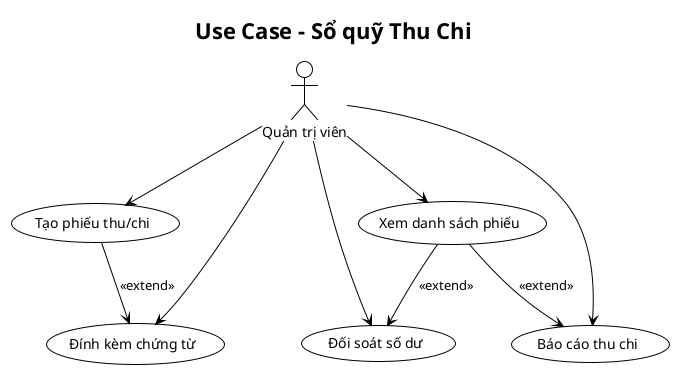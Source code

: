 @startuml
!theme plain
skinparam actorStyle rectangle
skinparam usecaseStyle rectangle

title Use Case - Sổ quỹ Thu Chi

actor "Quản trị viên" as Admin

usecase "Tạo phiếu thu/chi" as UC1
usecase "Xem danh sách phiếu" as UC2
usecase "Đính kèm chứng từ" as UC3
usecase "Đối soát số dư" as UC4
usecase "Báo cáo thu chi" as UC5

Admin --> UC1
Admin --> UC2
Admin --> UC3
Admin --> UC4
Admin --> UC5

UC1 --> UC3 : <<extend>>
UC2 --> UC4 : <<extend>>
UC2 --> UC5 : <<extend>>

@enduml
